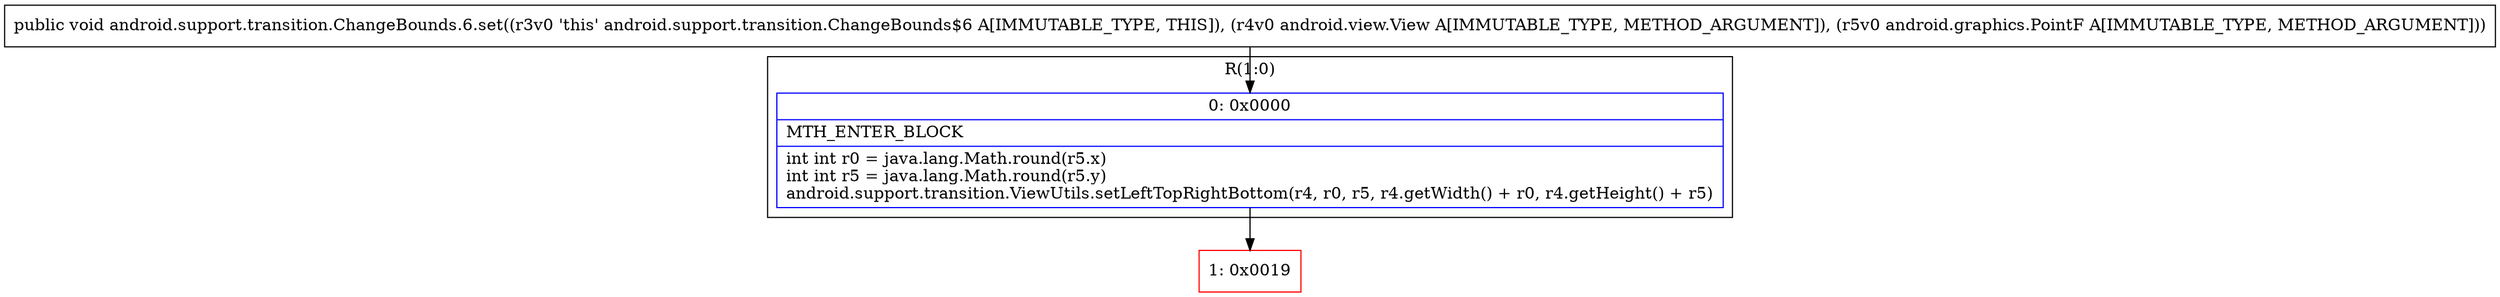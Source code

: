 digraph "CFG forandroid.support.transition.ChangeBounds.6.set(Landroid\/view\/View;Landroid\/graphics\/PointF;)V" {
subgraph cluster_Region_1817213956 {
label = "R(1:0)";
node [shape=record,color=blue];
Node_0 [shape=record,label="{0\:\ 0x0000|MTH_ENTER_BLOCK\l|int int r0 = java.lang.Math.round(r5.x)\lint int r5 = java.lang.Math.round(r5.y)\landroid.support.transition.ViewUtils.setLeftTopRightBottom(r4, r0, r5, r4.getWidth() + r0, r4.getHeight() + r5)\l}"];
}
Node_1 [shape=record,color=red,label="{1\:\ 0x0019}"];
MethodNode[shape=record,label="{public void android.support.transition.ChangeBounds.6.set((r3v0 'this' android.support.transition.ChangeBounds$6 A[IMMUTABLE_TYPE, THIS]), (r4v0 android.view.View A[IMMUTABLE_TYPE, METHOD_ARGUMENT]), (r5v0 android.graphics.PointF A[IMMUTABLE_TYPE, METHOD_ARGUMENT])) }"];
MethodNode -> Node_0;
Node_0 -> Node_1;
}

